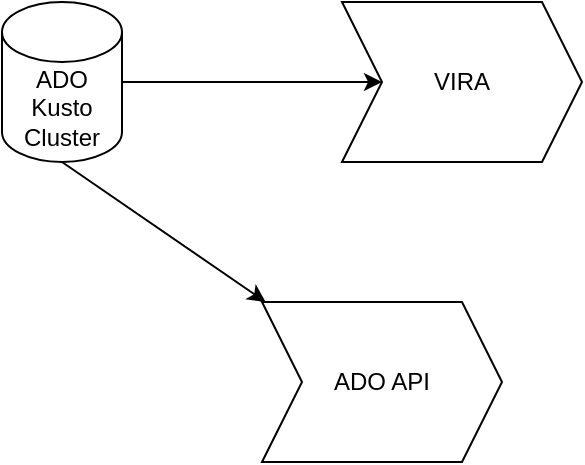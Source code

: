 <mxfile>
    <diagram id="eS1EiTIKo5pnSE4GoICj" name="Page-1">
        <mxGraphModel dx="815" dy="677" grid="1" gridSize="10" guides="1" tooltips="1" connect="1" arrows="1" fold="1" page="1" pageScale="1" pageWidth="850" pageHeight="1100" math="0" shadow="0">
            <root>
                <mxCell id="0"/>
                <mxCell id="1" parent="0"/>
                <mxCell id="5" style="edgeStyle=none;html=1;exitX=1;exitY=0.5;exitDx=0;exitDy=0;exitPerimeter=0;" edge="1" parent="1" source="2" target="3">
                    <mxGeometry relative="1" as="geometry"/>
                </mxCell>
                <mxCell id="6" style="edgeStyle=none;html=1;exitX=0.5;exitY=1;exitDx=0;exitDy=0;exitPerimeter=0;" edge="1" parent="1" source="2" target="4">
                    <mxGeometry relative="1" as="geometry"/>
                </mxCell>
                <mxCell id="2" value="ADO Kusto Cluster" style="shape=cylinder3;whiteSpace=wrap;html=1;boundedLbl=1;backgroundOutline=1;size=15;" vertex="1" parent="1">
                    <mxGeometry x="90" y="80" width="60" height="80" as="geometry"/>
                </mxCell>
                <mxCell id="3" value="VIRA" style="shape=step;perimeter=stepPerimeter;whiteSpace=wrap;html=1;fixedSize=1;" vertex="1" parent="1">
                    <mxGeometry x="260" y="80" width="120" height="80" as="geometry"/>
                </mxCell>
                <mxCell id="4" value="ADO API" style="shape=step;perimeter=stepPerimeter;whiteSpace=wrap;html=1;fixedSize=1;" vertex="1" parent="1">
                    <mxGeometry x="220" y="230" width="120" height="80" as="geometry"/>
                </mxCell>
            </root>
        </mxGraphModel>
    </diagram>
</mxfile>